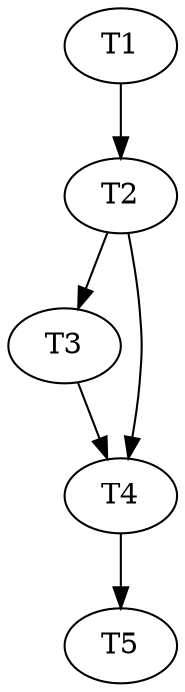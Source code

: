 // Graphe de précédence du système de parallélisme maximal
digraph {
	T1 [label=T1]
	T2 [label=T2]
	T3 [label=T3]
	T4 [label=T4]
	T5 [label=T5]
	T1 -> T2
	T2 -> T3
	T2 -> T4
	T3 -> T4
	T4 -> T5
}
